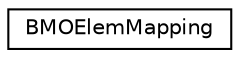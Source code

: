 digraph G
{
  edge [fontname="Helvetica",fontsize="10",labelfontname="Helvetica",labelfontsize="10"];
  node [fontname="Helvetica",fontsize="10",shape=record];
  rankdir=LR;
  Node1 [label="BMOElemMapping",height=0.2,width=0.4,color="black", fillcolor="white", style="filled",URL="$d2/dfd/structBMOElemMapping.html"];
}
